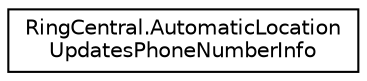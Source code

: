 digraph "Graphical Class Hierarchy"
{
 // LATEX_PDF_SIZE
  edge [fontname="Helvetica",fontsize="10",labelfontname="Helvetica",labelfontsize="10"];
  node [fontname="Helvetica",fontsize="10",shape=record];
  rankdir="LR";
  Node0 [label="RingCentral.AutomaticLocation\lUpdatesPhoneNumberInfo",height=0.2,width=0.4,color="black", fillcolor="white", style="filled",URL="$classRingCentral_1_1AutomaticLocationUpdatesPhoneNumberInfo.html",tooltip=" "];
}
